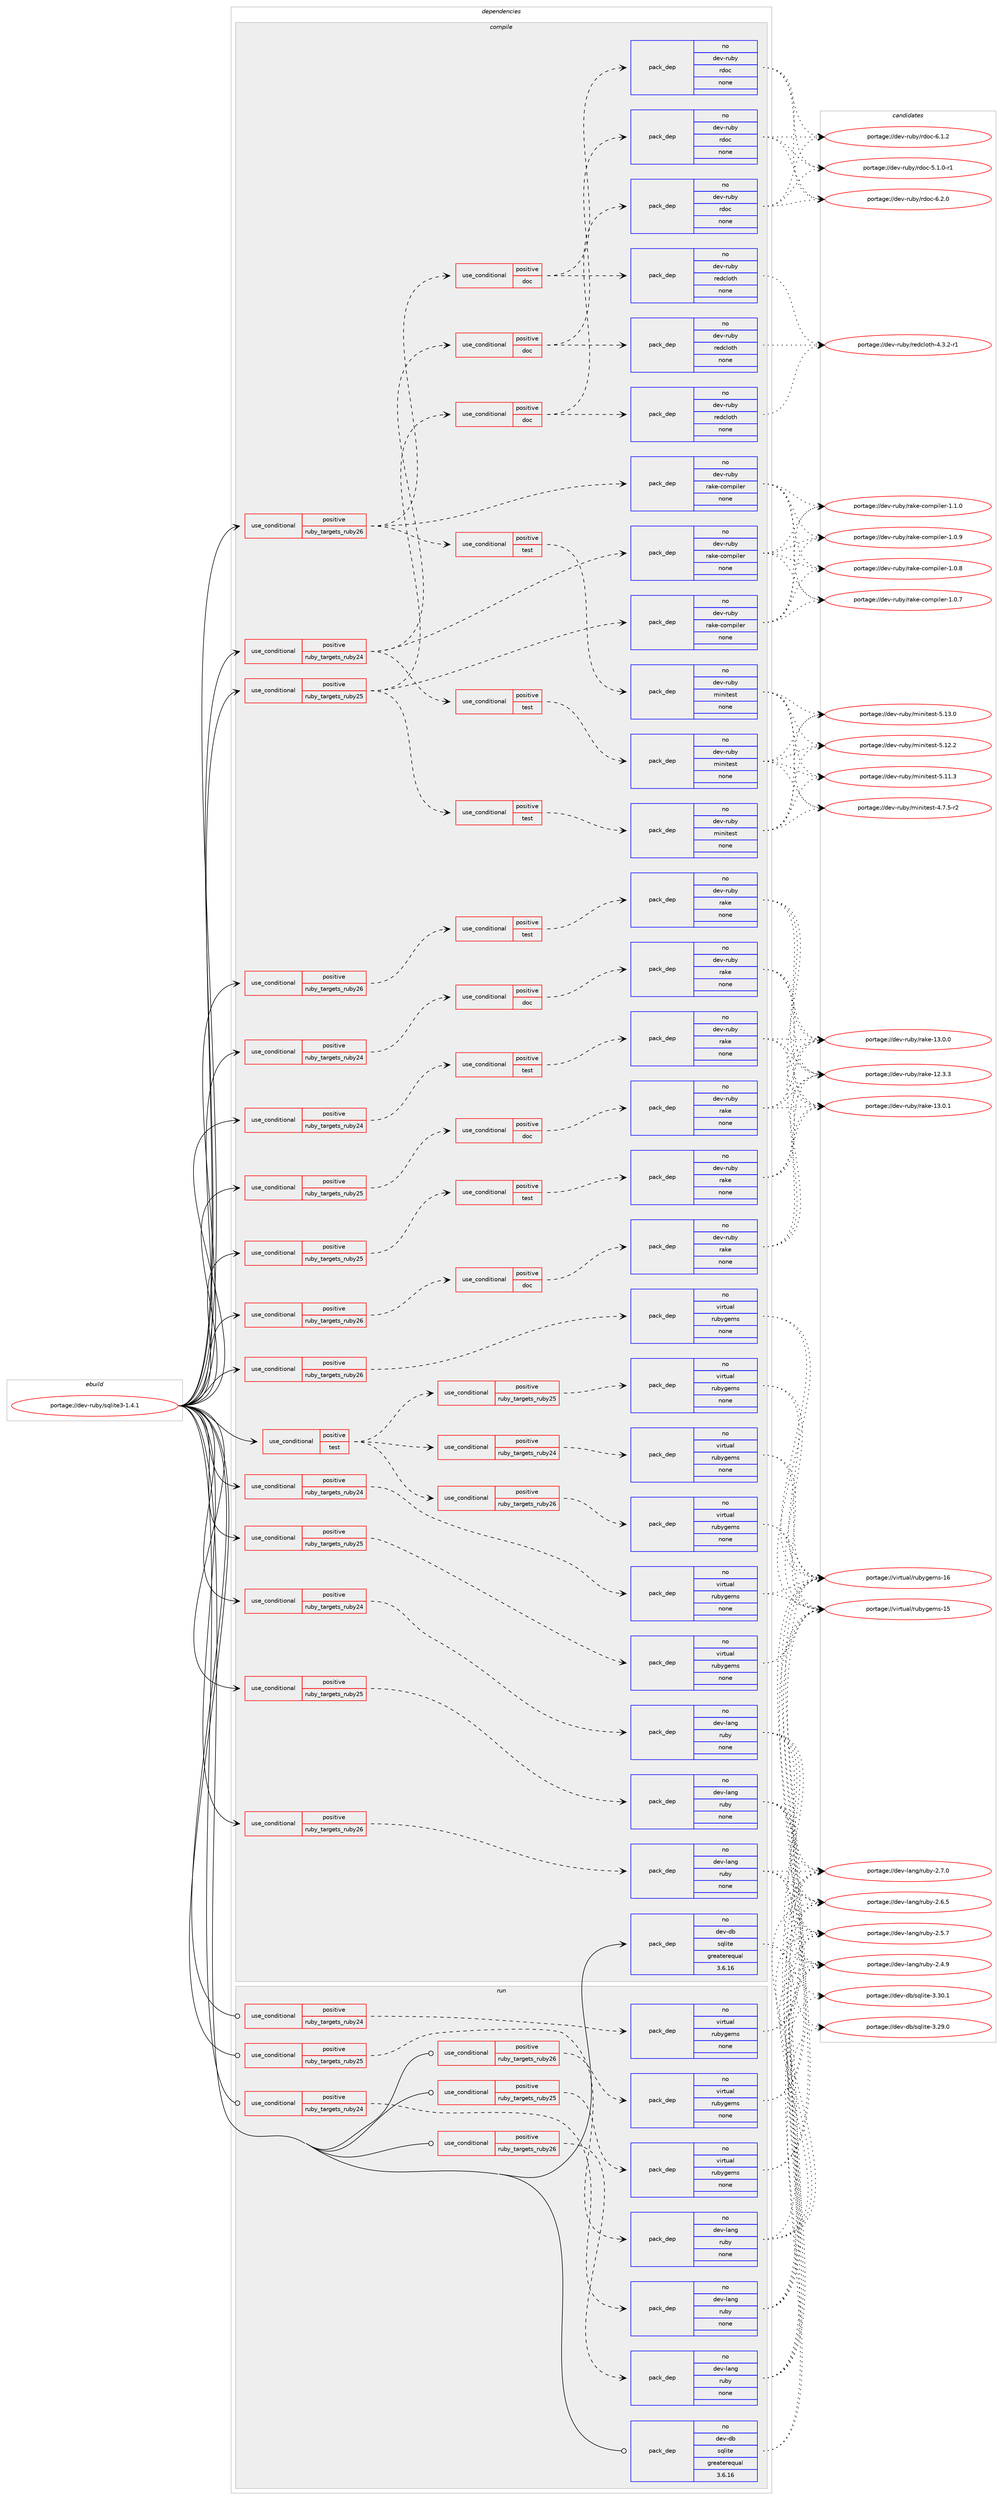 digraph prolog {

# *************
# Graph options
# *************

newrank=true;
concentrate=true;
compound=true;
graph [rankdir=LR,fontname=Helvetica,fontsize=10,ranksep=1.5];#, ranksep=2.5, nodesep=0.2];
edge  [arrowhead=vee];
node  [fontname=Helvetica,fontsize=10];

# **********
# The ebuild
# **********

subgraph cluster_leftcol {
color=gray;
label=<<i>ebuild</i>>;
id [label="portage://dev-ruby/sqlite3-1.4.1", color=red, width=4, href="../dev-ruby/sqlite3-1.4.1.svg"];
}

# ****************
# The dependencies
# ****************

subgraph cluster_midcol {
color=gray;
label=<<i>dependencies</i>>;
subgraph cluster_compile {
fillcolor="#eeeeee";
style=filled;
label=<<i>compile</i>>;
subgraph cond67754 {
dependency316539 [label=<<TABLE BORDER="0" CELLBORDER="1" CELLSPACING="0" CELLPADDING="4"><TR><TD ROWSPAN="3" CELLPADDING="10">use_conditional</TD></TR><TR><TD>positive</TD></TR><TR><TD>ruby_targets_ruby24</TD></TR></TABLE>>, shape=none, color=red];
subgraph cond67755 {
dependency316540 [label=<<TABLE BORDER="0" CELLBORDER="1" CELLSPACING="0" CELLPADDING="4"><TR><TD ROWSPAN="3" CELLPADDING="10">use_conditional</TD></TR><TR><TD>positive</TD></TR><TR><TD>doc</TD></TR></TABLE>>, shape=none, color=red];
subgraph pack244054 {
dependency316541 [label=<<TABLE BORDER="0" CELLBORDER="1" CELLSPACING="0" CELLPADDING="4" WIDTH="220"><TR><TD ROWSPAN="6" CELLPADDING="30">pack_dep</TD></TR><TR><TD WIDTH="110">no</TD></TR><TR><TD>dev-ruby</TD></TR><TR><TD>rake</TD></TR><TR><TD>none</TD></TR><TR><TD></TD></TR></TABLE>>, shape=none, color=blue];
}
dependency316540:e -> dependency316541:w [weight=20,style="dashed",arrowhead="vee"];
}
dependency316539:e -> dependency316540:w [weight=20,style="dashed",arrowhead="vee"];
}
id:e -> dependency316539:w [weight=20,style="solid",arrowhead="vee"];
subgraph cond67756 {
dependency316542 [label=<<TABLE BORDER="0" CELLBORDER="1" CELLSPACING="0" CELLPADDING="4"><TR><TD ROWSPAN="3" CELLPADDING="10">use_conditional</TD></TR><TR><TD>positive</TD></TR><TR><TD>ruby_targets_ruby24</TD></TR></TABLE>>, shape=none, color=red];
subgraph cond67757 {
dependency316543 [label=<<TABLE BORDER="0" CELLBORDER="1" CELLSPACING="0" CELLPADDING="4"><TR><TD ROWSPAN="3" CELLPADDING="10">use_conditional</TD></TR><TR><TD>positive</TD></TR><TR><TD>test</TD></TR></TABLE>>, shape=none, color=red];
subgraph pack244055 {
dependency316544 [label=<<TABLE BORDER="0" CELLBORDER="1" CELLSPACING="0" CELLPADDING="4" WIDTH="220"><TR><TD ROWSPAN="6" CELLPADDING="30">pack_dep</TD></TR><TR><TD WIDTH="110">no</TD></TR><TR><TD>dev-ruby</TD></TR><TR><TD>rake</TD></TR><TR><TD>none</TD></TR><TR><TD></TD></TR></TABLE>>, shape=none, color=blue];
}
dependency316543:e -> dependency316544:w [weight=20,style="dashed",arrowhead="vee"];
}
dependency316542:e -> dependency316543:w [weight=20,style="dashed",arrowhead="vee"];
}
id:e -> dependency316542:w [weight=20,style="solid",arrowhead="vee"];
subgraph cond67758 {
dependency316545 [label=<<TABLE BORDER="0" CELLBORDER="1" CELLSPACING="0" CELLPADDING="4"><TR><TD ROWSPAN="3" CELLPADDING="10">use_conditional</TD></TR><TR><TD>positive</TD></TR><TR><TD>ruby_targets_ruby24</TD></TR></TABLE>>, shape=none, color=red];
subgraph pack244056 {
dependency316546 [label=<<TABLE BORDER="0" CELLBORDER="1" CELLSPACING="0" CELLPADDING="4" WIDTH="220"><TR><TD ROWSPAN="6" CELLPADDING="30">pack_dep</TD></TR><TR><TD WIDTH="110">no</TD></TR><TR><TD>dev-lang</TD></TR><TR><TD>ruby</TD></TR><TR><TD>none</TD></TR><TR><TD></TD></TR></TABLE>>, shape=none, color=blue];
}
dependency316545:e -> dependency316546:w [weight=20,style="dashed",arrowhead="vee"];
}
id:e -> dependency316545:w [weight=20,style="solid",arrowhead="vee"];
subgraph cond67759 {
dependency316547 [label=<<TABLE BORDER="0" CELLBORDER="1" CELLSPACING="0" CELLPADDING="4"><TR><TD ROWSPAN="3" CELLPADDING="10">use_conditional</TD></TR><TR><TD>positive</TD></TR><TR><TD>ruby_targets_ruby24</TD></TR></TABLE>>, shape=none, color=red];
subgraph pack244057 {
dependency316548 [label=<<TABLE BORDER="0" CELLBORDER="1" CELLSPACING="0" CELLPADDING="4" WIDTH="220"><TR><TD ROWSPAN="6" CELLPADDING="30">pack_dep</TD></TR><TR><TD WIDTH="110">no</TD></TR><TR><TD>dev-ruby</TD></TR><TR><TD>rake-compiler</TD></TR><TR><TD>none</TD></TR><TR><TD></TD></TR></TABLE>>, shape=none, color=blue];
}
dependency316547:e -> dependency316548:w [weight=20,style="dashed",arrowhead="vee"];
subgraph cond67760 {
dependency316549 [label=<<TABLE BORDER="0" CELLBORDER="1" CELLSPACING="0" CELLPADDING="4"><TR><TD ROWSPAN="3" CELLPADDING="10">use_conditional</TD></TR><TR><TD>positive</TD></TR><TR><TD>doc</TD></TR></TABLE>>, shape=none, color=red];
subgraph pack244058 {
dependency316550 [label=<<TABLE BORDER="0" CELLBORDER="1" CELLSPACING="0" CELLPADDING="4" WIDTH="220"><TR><TD ROWSPAN="6" CELLPADDING="30">pack_dep</TD></TR><TR><TD WIDTH="110">no</TD></TR><TR><TD>dev-ruby</TD></TR><TR><TD>rdoc</TD></TR><TR><TD>none</TD></TR><TR><TD></TD></TR></TABLE>>, shape=none, color=blue];
}
dependency316549:e -> dependency316550:w [weight=20,style="dashed",arrowhead="vee"];
subgraph pack244059 {
dependency316551 [label=<<TABLE BORDER="0" CELLBORDER="1" CELLSPACING="0" CELLPADDING="4" WIDTH="220"><TR><TD ROWSPAN="6" CELLPADDING="30">pack_dep</TD></TR><TR><TD WIDTH="110">no</TD></TR><TR><TD>dev-ruby</TD></TR><TR><TD>redcloth</TD></TR><TR><TD>none</TD></TR><TR><TD></TD></TR></TABLE>>, shape=none, color=blue];
}
dependency316549:e -> dependency316551:w [weight=20,style="dashed",arrowhead="vee"];
}
dependency316547:e -> dependency316549:w [weight=20,style="dashed",arrowhead="vee"];
subgraph cond67761 {
dependency316552 [label=<<TABLE BORDER="0" CELLBORDER="1" CELLSPACING="0" CELLPADDING="4"><TR><TD ROWSPAN="3" CELLPADDING="10">use_conditional</TD></TR><TR><TD>positive</TD></TR><TR><TD>test</TD></TR></TABLE>>, shape=none, color=red];
subgraph pack244060 {
dependency316553 [label=<<TABLE BORDER="0" CELLBORDER="1" CELLSPACING="0" CELLPADDING="4" WIDTH="220"><TR><TD ROWSPAN="6" CELLPADDING="30">pack_dep</TD></TR><TR><TD WIDTH="110">no</TD></TR><TR><TD>dev-ruby</TD></TR><TR><TD>minitest</TD></TR><TR><TD>none</TD></TR><TR><TD></TD></TR></TABLE>>, shape=none, color=blue];
}
dependency316552:e -> dependency316553:w [weight=20,style="dashed",arrowhead="vee"];
}
dependency316547:e -> dependency316552:w [weight=20,style="dashed",arrowhead="vee"];
}
id:e -> dependency316547:w [weight=20,style="solid",arrowhead="vee"];
subgraph cond67762 {
dependency316554 [label=<<TABLE BORDER="0" CELLBORDER="1" CELLSPACING="0" CELLPADDING="4"><TR><TD ROWSPAN="3" CELLPADDING="10">use_conditional</TD></TR><TR><TD>positive</TD></TR><TR><TD>ruby_targets_ruby24</TD></TR></TABLE>>, shape=none, color=red];
subgraph pack244061 {
dependency316555 [label=<<TABLE BORDER="0" CELLBORDER="1" CELLSPACING="0" CELLPADDING="4" WIDTH="220"><TR><TD ROWSPAN="6" CELLPADDING="30">pack_dep</TD></TR><TR><TD WIDTH="110">no</TD></TR><TR><TD>virtual</TD></TR><TR><TD>rubygems</TD></TR><TR><TD>none</TD></TR><TR><TD></TD></TR></TABLE>>, shape=none, color=blue];
}
dependency316554:e -> dependency316555:w [weight=20,style="dashed",arrowhead="vee"];
}
id:e -> dependency316554:w [weight=20,style="solid",arrowhead="vee"];
subgraph cond67763 {
dependency316556 [label=<<TABLE BORDER="0" CELLBORDER="1" CELLSPACING="0" CELLPADDING="4"><TR><TD ROWSPAN="3" CELLPADDING="10">use_conditional</TD></TR><TR><TD>positive</TD></TR><TR><TD>ruby_targets_ruby25</TD></TR></TABLE>>, shape=none, color=red];
subgraph cond67764 {
dependency316557 [label=<<TABLE BORDER="0" CELLBORDER="1" CELLSPACING="0" CELLPADDING="4"><TR><TD ROWSPAN="3" CELLPADDING="10">use_conditional</TD></TR><TR><TD>positive</TD></TR><TR><TD>doc</TD></TR></TABLE>>, shape=none, color=red];
subgraph pack244062 {
dependency316558 [label=<<TABLE BORDER="0" CELLBORDER="1" CELLSPACING="0" CELLPADDING="4" WIDTH="220"><TR><TD ROWSPAN="6" CELLPADDING="30">pack_dep</TD></TR><TR><TD WIDTH="110">no</TD></TR><TR><TD>dev-ruby</TD></TR><TR><TD>rake</TD></TR><TR><TD>none</TD></TR><TR><TD></TD></TR></TABLE>>, shape=none, color=blue];
}
dependency316557:e -> dependency316558:w [weight=20,style="dashed",arrowhead="vee"];
}
dependency316556:e -> dependency316557:w [weight=20,style="dashed",arrowhead="vee"];
}
id:e -> dependency316556:w [weight=20,style="solid",arrowhead="vee"];
subgraph cond67765 {
dependency316559 [label=<<TABLE BORDER="0" CELLBORDER="1" CELLSPACING="0" CELLPADDING="4"><TR><TD ROWSPAN="3" CELLPADDING="10">use_conditional</TD></TR><TR><TD>positive</TD></TR><TR><TD>ruby_targets_ruby25</TD></TR></TABLE>>, shape=none, color=red];
subgraph cond67766 {
dependency316560 [label=<<TABLE BORDER="0" CELLBORDER="1" CELLSPACING="0" CELLPADDING="4"><TR><TD ROWSPAN="3" CELLPADDING="10">use_conditional</TD></TR><TR><TD>positive</TD></TR><TR><TD>test</TD></TR></TABLE>>, shape=none, color=red];
subgraph pack244063 {
dependency316561 [label=<<TABLE BORDER="0" CELLBORDER="1" CELLSPACING="0" CELLPADDING="4" WIDTH="220"><TR><TD ROWSPAN="6" CELLPADDING="30">pack_dep</TD></TR><TR><TD WIDTH="110">no</TD></TR><TR><TD>dev-ruby</TD></TR><TR><TD>rake</TD></TR><TR><TD>none</TD></TR><TR><TD></TD></TR></TABLE>>, shape=none, color=blue];
}
dependency316560:e -> dependency316561:w [weight=20,style="dashed",arrowhead="vee"];
}
dependency316559:e -> dependency316560:w [weight=20,style="dashed",arrowhead="vee"];
}
id:e -> dependency316559:w [weight=20,style="solid",arrowhead="vee"];
subgraph cond67767 {
dependency316562 [label=<<TABLE BORDER="0" CELLBORDER="1" CELLSPACING="0" CELLPADDING="4"><TR><TD ROWSPAN="3" CELLPADDING="10">use_conditional</TD></TR><TR><TD>positive</TD></TR><TR><TD>ruby_targets_ruby25</TD></TR></TABLE>>, shape=none, color=red];
subgraph pack244064 {
dependency316563 [label=<<TABLE BORDER="0" CELLBORDER="1" CELLSPACING="0" CELLPADDING="4" WIDTH="220"><TR><TD ROWSPAN="6" CELLPADDING="30">pack_dep</TD></TR><TR><TD WIDTH="110">no</TD></TR><TR><TD>dev-lang</TD></TR><TR><TD>ruby</TD></TR><TR><TD>none</TD></TR><TR><TD></TD></TR></TABLE>>, shape=none, color=blue];
}
dependency316562:e -> dependency316563:w [weight=20,style="dashed",arrowhead="vee"];
}
id:e -> dependency316562:w [weight=20,style="solid",arrowhead="vee"];
subgraph cond67768 {
dependency316564 [label=<<TABLE BORDER="0" CELLBORDER="1" CELLSPACING="0" CELLPADDING="4"><TR><TD ROWSPAN="3" CELLPADDING="10">use_conditional</TD></TR><TR><TD>positive</TD></TR><TR><TD>ruby_targets_ruby25</TD></TR></TABLE>>, shape=none, color=red];
subgraph pack244065 {
dependency316565 [label=<<TABLE BORDER="0" CELLBORDER="1" CELLSPACING="0" CELLPADDING="4" WIDTH="220"><TR><TD ROWSPAN="6" CELLPADDING="30">pack_dep</TD></TR><TR><TD WIDTH="110">no</TD></TR><TR><TD>dev-ruby</TD></TR><TR><TD>rake-compiler</TD></TR><TR><TD>none</TD></TR><TR><TD></TD></TR></TABLE>>, shape=none, color=blue];
}
dependency316564:e -> dependency316565:w [weight=20,style="dashed",arrowhead="vee"];
subgraph cond67769 {
dependency316566 [label=<<TABLE BORDER="0" CELLBORDER="1" CELLSPACING="0" CELLPADDING="4"><TR><TD ROWSPAN="3" CELLPADDING="10">use_conditional</TD></TR><TR><TD>positive</TD></TR><TR><TD>doc</TD></TR></TABLE>>, shape=none, color=red];
subgraph pack244066 {
dependency316567 [label=<<TABLE BORDER="0" CELLBORDER="1" CELLSPACING="0" CELLPADDING="4" WIDTH="220"><TR><TD ROWSPAN="6" CELLPADDING="30">pack_dep</TD></TR><TR><TD WIDTH="110">no</TD></TR><TR><TD>dev-ruby</TD></TR><TR><TD>rdoc</TD></TR><TR><TD>none</TD></TR><TR><TD></TD></TR></TABLE>>, shape=none, color=blue];
}
dependency316566:e -> dependency316567:w [weight=20,style="dashed",arrowhead="vee"];
subgraph pack244067 {
dependency316568 [label=<<TABLE BORDER="0" CELLBORDER="1" CELLSPACING="0" CELLPADDING="4" WIDTH="220"><TR><TD ROWSPAN="6" CELLPADDING="30">pack_dep</TD></TR><TR><TD WIDTH="110">no</TD></TR><TR><TD>dev-ruby</TD></TR><TR><TD>redcloth</TD></TR><TR><TD>none</TD></TR><TR><TD></TD></TR></TABLE>>, shape=none, color=blue];
}
dependency316566:e -> dependency316568:w [weight=20,style="dashed",arrowhead="vee"];
}
dependency316564:e -> dependency316566:w [weight=20,style="dashed",arrowhead="vee"];
subgraph cond67770 {
dependency316569 [label=<<TABLE BORDER="0" CELLBORDER="1" CELLSPACING="0" CELLPADDING="4"><TR><TD ROWSPAN="3" CELLPADDING="10">use_conditional</TD></TR><TR><TD>positive</TD></TR><TR><TD>test</TD></TR></TABLE>>, shape=none, color=red];
subgraph pack244068 {
dependency316570 [label=<<TABLE BORDER="0" CELLBORDER="1" CELLSPACING="0" CELLPADDING="4" WIDTH="220"><TR><TD ROWSPAN="6" CELLPADDING="30">pack_dep</TD></TR><TR><TD WIDTH="110">no</TD></TR><TR><TD>dev-ruby</TD></TR><TR><TD>minitest</TD></TR><TR><TD>none</TD></TR><TR><TD></TD></TR></TABLE>>, shape=none, color=blue];
}
dependency316569:e -> dependency316570:w [weight=20,style="dashed",arrowhead="vee"];
}
dependency316564:e -> dependency316569:w [weight=20,style="dashed",arrowhead="vee"];
}
id:e -> dependency316564:w [weight=20,style="solid",arrowhead="vee"];
subgraph cond67771 {
dependency316571 [label=<<TABLE BORDER="0" CELLBORDER="1" CELLSPACING="0" CELLPADDING="4"><TR><TD ROWSPAN="3" CELLPADDING="10">use_conditional</TD></TR><TR><TD>positive</TD></TR><TR><TD>ruby_targets_ruby25</TD></TR></TABLE>>, shape=none, color=red];
subgraph pack244069 {
dependency316572 [label=<<TABLE BORDER="0" CELLBORDER="1" CELLSPACING="0" CELLPADDING="4" WIDTH="220"><TR><TD ROWSPAN="6" CELLPADDING="30">pack_dep</TD></TR><TR><TD WIDTH="110">no</TD></TR><TR><TD>virtual</TD></TR><TR><TD>rubygems</TD></TR><TR><TD>none</TD></TR><TR><TD></TD></TR></TABLE>>, shape=none, color=blue];
}
dependency316571:e -> dependency316572:w [weight=20,style="dashed",arrowhead="vee"];
}
id:e -> dependency316571:w [weight=20,style="solid",arrowhead="vee"];
subgraph cond67772 {
dependency316573 [label=<<TABLE BORDER="0" CELLBORDER="1" CELLSPACING="0" CELLPADDING="4"><TR><TD ROWSPAN="3" CELLPADDING="10">use_conditional</TD></TR><TR><TD>positive</TD></TR><TR><TD>ruby_targets_ruby26</TD></TR></TABLE>>, shape=none, color=red];
subgraph cond67773 {
dependency316574 [label=<<TABLE BORDER="0" CELLBORDER="1" CELLSPACING="0" CELLPADDING="4"><TR><TD ROWSPAN="3" CELLPADDING="10">use_conditional</TD></TR><TR><TD>positive</TD></TR><TR><TD>doc</TD></TR></TABLE>>, shape=none, color=red];
subgraph pack244070 {
dependency316575 [label=<<TABLE BORDER="0" CELLBORDER="1" CELLSPACING="0" CELLPADDING="4" WIDTH="220"><TR><TD ROWSPAN="6" CELLPADDING="30">pack_dep</TD></TR><TR><TD WIDTH="110">no</TD></TR><TR><TD>dev-ruby</TD></TR><TR><TD>rake</TD></TR><TR><TD>none</TD></TR><TR><TD></TD></TR></TABLE>>, shape=none, color=blue];
}
dependency316574:e -> dependency316575:w [weight=20,style="dashed",arrowhead="vee"];
}
dependency316573:e -> dependency316574:w [weight=20,style="dashed",arrowhead="vee"];
}
id:e -> dependency316573:w [weight=20,style="solid",arrowhead="vee"];
subgraph cond67774 {
dependency316576 [label=<<TABLE BORDER="0" CELLBORDER="1" CELLSPACING="0" CELLPADDING="4"><TR><TD ROWSPAN="3" CELLPADDING="10">use_conditional</TD></TR><TR><TD>positive</TD></TR><TR><TD>ruby_targets_ruby26</TD></TR></TABLE>>, shape=none, color=red];
subgraph cond67775 {
dependency316577 [label=<<TABLE BORDER="0" CELLBORDER="1" CELLSPACING="0" CELLPADDING="4"><TR><TD ROWSPAN="3" CELLPADDING="10">use_conditional</TD></TR><TR><TD>positive</TD></TR><TR><TD>test</TD></TR></TABLE>>, shape=none, color=red];
subgraph pack244071 {
dependency316578 [label=<<TABLE BORDER="0" CELLBORDER="1" CELLSPACING="0" CELLPADDING="4" WIDTH="220"><TR><TD ROWSPAN="6" CELLPADDING="30">pack_dep</TD></TR><TR><TD WIDTH="110">no</TD></TR><TR><TD>dev-ruby</TD></TR><TR><TD>rake</TD></TR><TR><TD>none</TD></TR><TR><TD></TD></TR></TABLE>>, shape=none, color=blue];
}
dependency316577:e -> dependency316578:w [weight=20,style="dashed",arrowhead="vee"];
}
dependency316576:e -> dependency316577:w [weight=20,style="dashed",arrowhead="vee"];
}
id:e -> dependency316576:w [weight=20,style="solid",arrowhead="vee"];
subgraph cond67776 {
dependency316579 [label=<<TABLE BORDER="0" CELLBORDER="1" CELLSPACING="0" CELLPADDING="4"><TR><TD ROWSPAN="3" CELLPADDING="10">use_conditional</TD></TR><TR><TD>positive</TD></TR><TR><TD>ruby_targets_ruby26</TD></TR></TABLE>>, shape=none, color=red];
subgraph pack244072 {
dependency316580 [label=<<TABLE BORDER="0" CELLBORDER="1" CELLSPACING="0" CELLPADDING="4" WIDTH="220"><TR><TD ROWSPAN="6" CELLPADDING="30">pack_dep</TD></TR><TR><TD WIDTH="110">no</TD></TR><TR><TD>dev-lang</TD></TR><TR><TD>ruby</TD></TR><TR><TD>none</TD></TR><TR><TD></TD></TR></TABLE>>, shape=none, color=blue];
}
dependency316579:e -> dependency316580:w [weight=20,style="dashed",arrowhead="vee"];
}
id:e -> dependency316579:w [weight=20,style="solid",arrowhead="vee"];
subgraph cond67777 {
dependency316581 [label=<<TABLE BORDER="0" CELLBORDER="1" CELLSPACING="0" CELLPADDING="4"><TR><TD ROWSPAN="3" CELLPADDING="10">use_conditional</TD></TR><TR><TD>positive</TD></TR><TR><TD>ruby_targets_ruby26</TD></TR></TABLE>>, shape=none, color=red];
subgraph pack244073 {
dependency316582 [label=<<TABLE BORDER="0" CELLBORDER="1" CELLSPACING="0" CELLPADDING="4" WIDTH="220"><TR><TD ROWSPAN="6" CELLPADDING="30">pack_dep</TD></TR><TR><TD WIDTH="110">no</TD></TR><TR><TD>dev-ruby</TD></TR><TR><TD>rake-compiler</TD></TR><TR><TD>none</TD></TR><TR><TD></TD></TR></TABLE>>, shape=none, color=blue];
}
dependency316581:e -> dependency316582:w [weight=20,style="dashed",arrowhead="vee"];
subgraph cond67778 {
dependency316583 [label=<<TABLE BORDER="0" CELLBORDER="1" CELLSPACING="0" CELLPADDING="4"><TR><TD ROWSPAN="3" CELLPADDING="10">use_conditional</TD></TR><TR><TD>positive</TD></TR><TR><TD>doc</TD></TR></TABLE>>, shape=none, color=red];
subgraph pack244074 {
dependency316584 [label=<<TABLE BORDER="0" CELLBORDER="1" CELLSPACING="0" CELLPADDING="4" WIDTH="220"><TR><TD ROWSPAN="6" CELLPADDING="30">pack_dep</TD></TR><TR><TD WIDTH="110">no</TD></TR><TR><TD>dev-ruby</TD></TR><TR><TD>rdoc</TD></TR><TR><TD>none</TD></TR><TR><TD></TD></TR></TABLE>>, shape=none, color=blue];
}
dependency316583:e -> dependency316584:w [weight=20,style="dashed",arrowhead="vee"];
subgraph pack244075 {
dependency316585 [label=<<TABLE BORDER="0" CELLBORDER="1" CELLSPACING="0" CELLPADDING="4" WIDTH="220"><TR><TD ROWSPAN="6" CELLPADDING="30">pack_dep</TD></TR><TR><TD WIDTH="110">no</TD></TR><TR><TD>dev-ruby</TD></TR><TR><TD>redcloth</TD></TR><TR><TD>none</TD></TR><TR><TD></TD></TR></TABLE>>, shape=none, color=blue];
}
dependency316583:e -> dependency316585:w [weight=20,style="dashed",arrowhead="vee"];
}
dependency316581:e -> dependency316583:w [weight=20,style="dashed",arrowhead="vee"];
subgraph cond67779 {
dependency316586 [label=<<TABLE BORDER="0" CELLBORDER="1" CELLSPACING="0" CELLPADDING="4"><TR><TD ROWSPAN="3" CELLPADDING="10">use_conditional</TD></TR><TR><TD>positive</TD></TR><TR><TD>test</TD></TR></TABLE>>, shape=none, color=red];
subgraph pack244076 {
dependency316587 [label=<<TABLE BORDER="0" CELLBORDER="1" CELLSPACING="0" CELLPADDING="4" WIDTH="220"><TR><TD ROWSPAN="6" CELLPADDING="30">pack_dep</TD></TR><TR><TD WIDTH="110">no</TD></TR><TR><TD>dev-ruby</TD></TR><TR><TD>minitest</TD></TR><TR><TD>none</TD></TR><TR><TD></TD></TR></TABLE>>, shape=none, color=blue];
}
dependency316586:e -> dependency316587:w [weight=20,style="dashed",arrowhead="vee"];
}
dependency316581:e -> dependency316586:w [weight=20,style="dashed",arrowhead="vee"];
}
id:e -> dependency316581:w [weight=20,style="solid",arrowhead="vee"];
subgraph cond67780 {
dependency316588 [label=<<TABLE BORDER="0" CELLBORDER="1" CELLSPACING="0" CELLPADDING="4"><TR><TD ROWSPAN="3" CELLPADDING="10">use_conditional</TD></TR><TR><TD>positive</TD></TR><TR><TD>ruby_targets_ruby26</TD></TR></TABLE>>, shape=none, color=red];
subgraph pack244077 {
dependency316589 [label=<<TABLE BORDER="0" CELLBORDER="1" CELLSPACING="0" CELLPADDING="4" WIDTH="220"><TR><TD ROWSPAN="6" CELLPADDING="30">pack_dep</TD></TR><TR><TD WIDTH="110">no</TD></TR><TR><TD>virtual</TD></TR><TR><TD>rubygems</TD></TR><TR><TD>none</TD></TR><TR><TD></TD></TR></TABLE>>, shape=none, color=blue];
}
dependency316588:e -> dependency316589:w [weight=20,style="dashed",arrowhead="vee"];
}
id:e -> dependency316588:w [weight=20,style="solid",arrowhead="vee"];
subgraph cond67781 {
dependency316590 [label=<<TABLE BORDER="0" CELLBORDER="1" CELLSPACING="0" CELLPADDING="4"><TR><TD ROWSPAN="3" CELLPADDING="10">use_conditional</TD></TR><TR><TD>positive</TD></TR><TR><TD>test</TD></TR></TABLE>>, shape=none, color=red];
subgraph cond67782 {
dependency316591 [label=<<TABLE BORDER="0" CELLBORDER="1" CELLSPACING="0" CELLPADDING="4"><TR><TD ROWSPAN="3" CELLPADDING="10">use_conditional</TD></TR><TR><TD>positive</TD></TR><TR><TD>ruby_targets_ruby24</TD></TR></TABLE>>, shape=none, color=red];
subgraph pack244078 {
dependency316592 [label=<<TABLE BORDER="0" CELLBORDER="1" CELLSPACING="0" CELLPADDING="4" WIDTH="220"><TR><TD ROWSPAN="6" CELLPADDING="30">pack_dep</TD></TR><TR><TD WIDTH="110">no</TD></TR><TR><TD>virtual</TD></TR><TR><TD>rubygems</TD></TR><TR><TD>none</TD></TR><TR><TD></TD></TR></TABLE>>, shape=none, color=blue];
}
dependency316591:e -> dependency316592:w [weight=20,style="dashed",arrowhead="vee"];
}
dependency316590:e -> dependency316591:w [weight=20,style="dashed",arrowhead="vee"];
subgraph cond67783 {
dependency316593 [label=<<TABLE BORDER="0" CELLBORDER="1" CELLSPACING="0" CELLPADDING="4"><TR><TD ROWSPAN="3" CELLPADDING="10">use_conditional</TD></TR><TR><TD>positive</TD></TR><TR><TD>ruby_targets_ruby25</TD></TR></TABLE>>, shape=none, color=red];
subgraph pack244079 {
dependency316594 [label=<<TABLE BORDER="0" CELLBORDER="1" CELLSPACING="0" CELLPADDING="4" WIDTH="220"><TR><TD ROWSPAN="6" CELLPADDING="30">pack_dep</TD></TR><TR><TD WIDTH="110">no</TD></TR><TR><TD>virtual</TD></TR><TR><TD>rubygems</TD></TR><TR><TD>none</TD></TR><TR><TD></TD></TR></TABLE>>, shape=none, color=blue];
}
dependency316593:e -> dependency316594:w [weight=20,style="dashed",arrowhead="vee"];
}
dependency316590:e -> dependency316593:w [weight=20,style="dashed",arrowhead="vee"];
subgraph cond67784 {
dependency316595 [label=<<TABLE BORDER="0" CELLBORDER="1" CELLSPACING="0" CELLPADDING="4"><TR><TD ROWSPAN="3" CELLPADDING="10">use_conditional</TD></TR><TR><TD>positive</TD></TR><TR><TD>ruby_targets_ruby26</TD></TR></TABLE>>, shape=none, color=red];
subgraph pack244080 {
dependency316596 [label=<<TABLE BORDER="0" CELLBORDER="1" CELLSPACING="0" CELLPADDING="4" WIDTH="220"><TR><TD ROWSPAN="6" CELLPADDING="30">pack_dep</TD></TR><TR><TD WIDTH="110">no</TD></TR><TR><TD>virtual</TD></TR><TR><TD>rubygems</TD></TR><TR><TD>none</TD></TR><TR><TD></TD></TR></TABLE>>, shape=none, color=blue];
}
dependency316595:e -> dependency316596:w [weight=20,style="dashed",arrowhead="vee"];
}
dependency316590:e -> dependency316595:w [weight=20,style="dashed",arrowhead="vee"];
}
id:e -> dependency316590:w [weight=20,style="solid",arrowhead="vee"];
subgraph pack244081 {
dependency316597 [label=<<TABLE BORDER="0" CELLBORDER="1" CELLSPACING="0" CELLPADDING="4" WIDTH="220"><TR><TD ROWSPAN="6" CELLPADDING="30">pack_dep</TD></TR><TR><TD WIDTH="110">no</TD></TR><TR><TD>dev-db</TD></TR><TR><TD>sqlite</TD></TR><TR><TD>greaterequal</TD></TR><TR><TD>3.6.16</TD></TR></TABLE>>, shape=none, color=blue];
}
id:e -> dependency316597:w [weight=20,style="solid",arrowhead="vee"];
}
subgraph cluster_compileandrun {
fillcolor="#eeeeee";
style=filled;
label=<<i>compile and run</i>>;
}
subgraph cluster_run {
fillcolor="#eeeeee";
style=filled;
label=<<i>run</i>>;
subgraph cond67785 {
dependency316598 [label=<<TABLE BORDER="0" CELLBORDER="1" CELLSPACING="0" CELLPADDING="4"><TR><TD ROWSPAN="3" CELLPADDING="10">use_conditional</TD></TR><TR><TD>positive</TD></TR><TR><TD>ruby_targets_ruby24</TD></TR></TABLE>>, shape=none, color=red];
subgraph pack244082 {
dependency316599 [label=<<TABLE BORDER="0" CELLBORDER="1" CELLSPACING="0" CELLPADDING="4" WIDTH="220"><TR><TD ROWSPAN="6" CELLPADDING="30">pack_dep</TD></TR><TR><TD WIDTH="110">no</TD></TR><TR><TD>dev-lang</TD></TR><TR><TD>ruby</TD></TR><TR><TD>none</TD></TR><TR><TD></TD></TR></TABLE>>, shape=none, color=blue];
}
dependency316598:e -> dependency316599:w [weight=20,style="dashed",arrowhead="vee"];
}
id:e -> dependency316598:w [weight=20,style="solid",arrowhead="odot"];
subgraph cond67786 {
dependency316600 [label=<<TABLE BORDER="0" CELLBORDER="1" CELLSPACING="0" CELLPADDING="4"><TR><TD ROWSPAN="3" CELLPADDING="10">use_conditional</TD></TR><TR><TD>positive</TD></TR><TR><TD>ruby_targets_ruby24</TD></TR></TABLE>>, shape=none, color=red];
subgraph pack244083 {
dependency316601 [label=<<TABLE BORDER="0" CELLBORDER="1" CELLSPACING="0" CELLPADDING="4" WIDTH="220"><TR><TD ROWSPAN="6" CELLPADDING="30">pack_dep</TD></TR><TR><TD WIDTH="110">no</TD></TR><TR><TD>virtual</TD></TR><TR><TD>rubygems</TD></TR><TR><TD>none</TD></TR><TR><TD></TD></TR></TABLE>>, shape=none, color=blue];
}
dependency316600:e -> dependency316601:w [weight=20,style="dashed",arrowhead="vee"];
}
id:e -> dependency316600:w [weight=20,style="solid",arrowhead="odot"];
subgraph cond67787 {
dependency316602 [label=<<TABLE BORDER="0" CELLBORDER="1" CELLSPACING="0" CELLPADDING="4"><TR><TD ROWSPAN="3" CELLPADDING="10">use_conditional</TD></TR><TR><TD>positive</TD></TR><TR><TD>ruby_targets_ruby25</TD></TR></TABLE>>, shape=none, color=red];
subgraph pack244084 {
dependency316603 [label=<<TABLE BORDER="0" CELLBORDER="1" CELLSPACING="0" CELLPADDING="4" WIDTH="220"><TR><TD ROWSPAN="6" CELLPADDING="30">pack_dep</TD></TR><TR><TD WIDTH="110">no</TD></TR><TR><TD>dev-lang</TD></TR><TR><TD>ruby</TD></TR><TR><TD>none</TD></TR><TR><TD></TD></TR></TABLE>>, shape=none, color=blue];
}
dependency316602:e -> dependency316603:w [weight=20,style="dashed",arrowhead="vee"];
}
id:e -> dependency316602:w [weight=20,style="solid",arrowhead="odot"];
subgraph cond67788 {
dependency316604 [label=<<TABLE BORDER="0" CELLBORDER="1" CELLSPACING="0" CELLPADDING="4"><TR><TD ROWSPAN="3" CELLPADDING="10">use_conditional</TD></TR><TR><TD>positive</TD></TR><TR><TD>ruby_targets_ruby25</TD></TR></TABLE>>, shape=none, color=red];
subgraph pack244085 {
dependency316605 [label=<<TABLE BORDER="0" CELLBORDER="1" CELLSPACING="0" CELLPADDING="4" WIDTH="220"><TR><TD ROWSPAN="6" CELLPADDING="30">pack_dep</TD></TR><TR><TD WIDTH="110">no</TD></TR><TR><TD>virtual</TD></TR><TR><TD>rubygems</TD></TR><TR><TD>none</TD></TR><TR><TD></TD></TR></TABLE>>, shape=none, color=blue];
}
dependency316604:e -> dependency316605:w [weight=20,style="dashed",arrowhead="vee"];
}
id:e -> dependency316604:w [weight=20,style="solid",arrowhead="odot"];
subgraph cond67789 {
dependency316606 [label=<<TABLE BORDER="0" CELLBORDER="1" CELLSPACING="0" CELLPADDING="4"><TR><TD ROWSPAN="3" CELLPADDING="10">use_conditional</TD></TR><TR><TD>positive</TD></TR><TR><TD>ruby_targets_ruby26</TD></TR></TABLE>>, shape=none, color=red];
subgraph pack244086 {
dependency316607 [label=<<TABLE BORDER="0" CELLBORDER="1" CELLSPACING="0" CELLPADDING="4" WIDTH="220"><TR><TD ROWSPAN="6" CELLPADDING="30">pack_dep</TD></TR><TR><TD WIDTH="110">no</TD></TR><TR><TD>dev-lang</TD></TR><TR><TD>ruby</TD></TR><TR><TD>none</TD></TR><TR><TD></TD></TR></TABLE>>, shape=none, color=blue];
}
dependency316606:e -> dependency316607:w [weight=20,style="dashed",arrowhead="vee"];
}
id:e -> dependency316606:w [weight=20,style="solid",arrowhead="odot"];
subgraph cond67790 {
dependency316608 [label=<<TABLE BORDER="0" CELLBORDER="1" CELLSPACING="0" CELLPADDING="4"><TR><TD ROWSPAN="3" CELLPADDING="10">use_conditional</TD></TR><TR><TD>positive</TD></TR><TR><TD>ruby_targets_ruby26</TD></TR></TABLE>>, shape=none, color=red];
subgraph pack244087 {
dependency316609 [label=<<TABLE BORDER="0" CELLBORDER="1" CELLSPACING="0" CELLPADDING="4" WIDTH="220"><TR><TD ROWSPAN="6" CELLPADDING="30">pack_dep</TD></TR><TR><TD WIDTH="110">no</TD></TR><TR><TD>virtual</TD></TR><TR><TD>rubygems</TD></TR><TR><TD>none</TD></TR><TR><TD></TD></TR></TABLE>>, shape=none, color=blue];
}
dependency316608:e -> dependency316609:w [weight=20,style="dashed",arrowhead="vee"];
}
id:e -> dependency316608:w [weight=20,style="solid",arrowhead="odot"];
subgraph pack244088 {
dependency316610 [label=<<TABLE BORDER="0" CELLBORDER="1" CELLSPACING="0" CELLPADDING="4" WIDTH="220"><TR><TD ROWSPAN="6" CELLPADDING="30">pack_dep</TD></TR><TR><TD WIDTH="110">no</TD></TR><TR><TD>dev-db</TD></TR><TR><TD>sqlite</TD></TR><TR><TD>greaterequal</TD></TR><TR><TD>3.6.16</TD></TR></TABLE>>, shape=none, color=blue];
}
id:e -> dependency316610:w [weight=20,style="solid",arrowhead="odot"];
}
}

# **************
# The candidates
# **************

subgraph cluster_choices {
rank=same;
color=gray;
label=<<i>candidates</i>>;

subgraph choice244054 {
color=black;
nodesep=1;
choice1001011184511411798121471149710710145495146484649 [label="portage://dev-ruby/rake-13.0.1", color=red, width=4,href="../dev-ruby/rake-13.0.1.svg"];
choice1001011184511411798121471149710710145495146484648 [label="portage://dev-ruby/rake-13.0.0", color=red, width=4,href="../dev-ruby/rake-13.0.0.svg"];
choice1001011184511411798121471149710710145495046514651 [label="portage://dev-ruby/rake-12.3.3", color=red, width=4,href="../dev-ruby/rake-12.3.3.svg"];
dependency316541:e -> choice1001011184511411798121471149710710145495146484649:w [style=dotted,weight="100"];
dependency316541:e -> choice1001011184511411798121471149710710145495146484648:w [style=dotted,weight="100"];
dependency316541:e -> choice1001011184511411798121471149710710145495046514651:w [style=dotted,weight="100"];
}
subgraph choice244055 {
color=black;
nodesep=1;
choice1001011184511411798121471149710710145495146484649 [label="portage://dev-ruby/rake-13.0.1", color=red, width=4,href="../dev-ruby/rake-13.0.1.svg"];
choice1001011184511411798121471149710710145495146484648 [label="portage://dev-ruby/rake-13.0.0", color=red, width=4,href="../dev-ruby/rake-13.0.0.svg"];
choice1001011184511411798121471149710710145495046514651 [label="portage://dev-ruby/rake-12.3.3", color=red, width=4,href="../dev-ruby/rake-12.3.3.svg"];
dependency316544:e -> choice1001011184511411798121471149710710145495146484649:w [style=dotted,weight="100"];
dependency316544:e -> choice1001011184511411798121471149710710145495146484648:w [style=dotted,weight="100"];
dependency316544:e -> choice1001011184511411798121471149710710145495046514651:w [style=dotted,weight="100"];
}
subgraph choice244056 {
color=black;
nodesep=1;
choice10010111845108971101034711411798121455046554648 [label="portage://dev-lang/ruby-2.7.0", color=red, width=4,href="../dev-lang/ruby-2.7.0.svg"];
choice10010111845108971101034711411798121455046544653 [label="portage://dev-lang/ruby-2.6.5", color=red, width=4,href="../dev-lang/ruby-2.6.5.svg"];
choice10010111845108971101034711411798121455046534655 [label="portage://dev-lang/ruby-2.5.7", color=red, width=4,href="../dev-lang/ruby-2.5.7.svg"];
choice10010111845108971101034711411798121455046524657 [label="portage://dev-lang/ruby-2.4.9", color=red, width=4,href="../dev-lang/ruby-2.4.9.svg"];
dependency316546:e -> choice10010111845108971101034711411798121455046554648:w [style=dotted,weight="100"];
dependency316546:e -> choice10010111845108971101034711411798121455046544653:w [style=dotted,weight="100"];
dependency316546:e -> choice10010111845108971101034711411798121455046534655:w [style=dotted,weight="100"];
dependency316546:e -> choice10010111845108971101034711411798121455046524657:w [style=dotted,weight="100"];
}
subgraph choice244057 {
color=black;
nodesep=1;
choice100101118451141179812147114971071014599111109112105108101114454946494648 [label="portage://dev-ruby/rake-compiler-1.1.0", color=red, width=4,href="../dev-ruby/rake-compiler-1.1.0.svg"];
choice100101118451141179812147114971071014599111109112105108101114454946484657 [label="portage://dev-ruby/rake-compiler-1.0.9", color=red, width=4,href="../dev-ruby/rake-compiler-1.0.9.svg"];
choice100101118451141179812147114971071014599111109112105108101114454946484656 [label="portage://dev-ruby/rake-compiler-1.0.8", color=red, width=4,href="../dev-ruby/rake-compiler-1.0.8.svg"];
choice100101118451141179812147114971071014599111109112105108101114454946484655 [label="portage://dev-ruby/rake-compiler-1.0.7", color=red, width=4,href="../dev-ruby/rake-compiler-1.0.7.svg"];
dependency316548:e -> choice100101118451141179812147114971071014599111109112105108101114454946494648:w [style=dotted,weight="100"];
dependency316548:e -> choice100101118451141179812147114971071014599111109112105108101114454946484657:w [style=dotted,weight="100"];
dependency316548:e -> choice100101118451141179812147114971071014599111109112105108101114454946484656:w [style=dotted,weight="100"];
dependency316548:e -> choice100101118451141179812147114971071014599111109112105108101114454946484655:w [style=dotted,weight="100"];
}
subgraph choice244058 {
color=black;
nodesep=1;
choice10010111845114117981214711410011199455446504648 [label="portage://dev-ruby/rdoc-6.2.0", color=red, width=4,href="../dev-ruby/rdoc-6.2.0.svg"];
choice10010111845114117981214711410011199455446494650 [label="portage://dev-ruby/rdoc-6.1.2", color=red, width=4,href="../dev-ruby/rdoc-6.1.2.svg"];
choice100101118451141179812147114100111994553464946484511449 [label="portage://dev-ruby/rdoc-5.1.0-r1", color=red, width=4,href="../dev-ruby/rdoc-5.1.0-r1.svg"];
dependency316550:e -> choice10010111845114117981214711410011199455446504648:w [style=dotted,weight="100"];
dependency316550:e -> choice10010111845114117981214711410011199455446494650:w [style=dotted,weight="100"];
dependency316550:e -> choice100101118451141179812147114100111994553464946484511449:w [style=dotted,weight="100"];
}
subgraph choice244059 {
color=black;
nodesep=1;
choice100101118451141179812147114101100991081111161044552465146504511449 [label="portage://dev-ruby/redcloth-4.3.2-r1", color=red, width=4,href="../dev-ruby/redcloth-4.3.2-r1.svg"];
dependency316551:e -> choice100101118451141179812147114101100991081111161044552465146504511449:w [style=dotted,weight="100"];
}
subgraph choice244060 {
color=black;
nodesep=1;
choice10010111845114117981214710910511010511610111511645534649514648 [label="portage://dev-ruby/minitest-5.13.0", color=red, width=4,href="../dev-ruby/minitest-5.13.0.svg"];
choice10010111845114117981214710910511010511610111511645534649504650 [label="portage://dev-ruby/minitest-5.12.2", color=red, width=4,href="../dev-ruby/minitest-5.12.2.svg"];
choice10010111845114117981214710910511010511610111511645534649494651 [label="portage://dev-ruby/minitest-5.11.3", color=red, width=4,href="../dev-ruby/minitest-5.11.3.svg"];
choice1001011184511411798121471091051101051161011151164552465546534511450 [label="portage://dev-ruby/minitest-4.7.5-r2", color=red, width=4,href="../dev-ruby/minitest-4.7.5-r2.svg"];
dependency316553:e -> choice10010111845114117981214710910511010511610111511645534649514648:w [style=dotted,weight="100"];
dependency316553:e -> choice10010111845114117981214710910511010511610111511645534649504650:w [style=dotted,weight="100"];
dependency316553:e -> choice10010111845114117981214710910511010511610111511645534649494651:w [style=dotted,weight="100"];
dependency316553:e -> choice1001011184511411798121471091051101051161011151164552465546534511450:w [style=dotted,weight="100"];
}
subgraph choice244061 {
color=black;
nodesep=1;
choice118105114116117971084711411798121103101109115454954 [label="portage://virtual/rubygems-16", color=red, width=4,href="../virtual/rubygems-16.svg"];
choice118105114116117971084711411798121103101109115454953 [label="portage://virtual/rubygems-15", color=red, width=4,href="../virtual/rubygems-15.svg"];
dependency316555:e -> choice118105114116117971084711411798121103101109115454954:w [style=dotted,weight="100"];
dependency316555:e -> choice118105114116117971084711411798121103101109115454953:w [style=dotted,weight="100"];
}
subgraph choice244062 {
color=black;
nodesep=1;
choice1001011184511411798121471149710710145495146484649 [label="portage://dev-ruby/rake-13.0.1", color=red, width=4,href="../dev-ruby/rake-13.0.1.svg"];
choice1001011184511411798121471149710710145495146484648 [label="portage://dev-ruby/rake-13.0.0", color=red, width=4,href="../dev-ruby/rake-13.0.0.svg"];
choice1001011184511411798121471149710710145495046514651 [label="portage://dev-ruby/rake-12.3.3", color=red, width=4,href="../dev-ruby/rake-12.3.3.svg"];
dependency316558:e -> choice1001011184511411798121471149710710145495146484649:w [style=dotted,weight="100"];
dependency316558:e -> choice1001011184511411798121471149710710145495146484648:w [style=dotted,weight="100"];
dependency316558:e -> choice1001011184511411798121471149710710145495046514651:w [style=dotted,weight="100"];
}
subgraph choice244063 {
color=black;
nodesep=1;
choice1001011184511411798121471149710710145495146484649 [label="portage://dev-ruby/rake-13.0.1", color=red, width=4,href="../dev-ruby/rake-13.0.1.svg"];
choice1001011184511411798121471149710710145495146484648 [label="portage://dev-ruby/rake-13.0.0", color=red, width=4,href="../dev-ruby/rake-13.0.0.svg"];
choice1001011184511411798121471149710710145495046514651 [label="portage://dev-ruby/rake-12.3.3", color=red, width=4,href="../dev-ruby/rake-12.3.3.svg"];
dependency316561:e -> choice1001011184511411798121471149710710145495146484649:w [style=dotted,weight="100"];
dependency316561:e -> choice1001011184511411798121471149710710145495146484648:w [style=dotted,weight="100"];
dependency316561:e -> choice1001011184511411798121471149710710145495046514651:w [style=dotted,weight="100"];
}
subgraph choice244064 {
color=black;
nodesep=1;
choice10010111845108971101034711411798121455046554648 [label="portage://dev-lang/ruby-2.7.0", color=red, width=4,href="../dev-lang/ruby-2.7.0.svg"];
choice10010111845108971101034711411798121455046544653 [label="portage://dev-lang/ruby-2.6.5", color=red, width=4,href="../dev-lang/ruby-2.6.5.svg"];
choice10010111845108971101034711411798121455046534655 [label="portage://dev-lang/ruby-2.5.7", color=red, width=4,href="../dev-lang/ruby-2.5.7.svg"];
choice10010111845108971101034711411798121455046524657 [label="portage://dev-lang/ruby-2.4.9", color=red, width=4,href="../dev-lang/ruby-2.4.9.svg"];
dependency316563:e -> choice10010111845108971101034711411798121455046554648:w [style=dotted,weight="100"];
dependency316563:e -> choice10010111845108971101034711411798121455046544653:w [style=dotted,weight="100"];
dependency316563:e -> choice10010111845108971101034711411798121455046534655:w [style=dotted,weight="100"];
dependency316563:e -> choice10010111845108971101034711411798121455046524657:w [style=dotted,weight="100"];
}
subgraph choice244065 {
color=black;
nodesep=1;
choice100101118451141179812147114971071014599111109112105108101114454946494648 [label="portage://dev-ruby/rake-compiler-1.1.0", color=red, width=4,href="../dev-ruby/rake-compiler-1.1.0.svg"];
choice100101118451141179812147114971071014599111109112105108101114454946484657 [label="portage://dev-ruby/rake-compiler-1.0.9", color=red, width=4,href="../dev-ruby/rake-compiler-1.0.9.svg"];
choice100101118451141179812147114971071014599111109112105108101114454946484656 [label="portage://dev-ruby/rake-compiler-1.0.8", color=red, width=4,href="../dev-ruby/rake-compiler-1.0.8.svg"];
choice100101118451141179812147114971071014599111109112105108101114454946484655 [label="portage://dev-ruby/rake-compiler-1.0.7", color=red, width=4,href="../dev-ruby/rake-compiler-1.0.7.svg"];
dependency316565:e -> choice100101118451141179812147114971071014599111109112105108101114454946494648:w [style=dotted,weight="100"];
dependency316565:e -> choice100101118451141179812147114971071014599111109112105108101114454946484657:w [style=dotted,weight="100"];
dependency316565:e -> choice100101118451141179812147114971071014599111109112105108101114454946484656:w [style=dotted,weight="100"];
dependency316565:e -> choice100101118451141179812147114971071014599111109112105108101114454946484655:w [style=dotted,weight="100"];
}
subgraph choice244066 {
color=black;
nodesep=1;
choice10010111845114117981214711410011199455446504648 [label="portage://dev-ruby/rdoc-6.2.0", color=red, width=4,href="../dev-ruby/rdoc-6.2.0.svg"];
choice10010111845114117981214711410011199455446494650 [label="portage://dev-ruby/rdoc-6.1.2", color=red, width=4,href="../dev-ruby/rdoc-6.1.2.svg"];
choice100101118451141179812147114100111994553464946484511449 [label="portage://dev-ruby/rdoc-5.1.0-r1", color=red, width=4,href="../dev-ruby/rdoc-5.1.0-r1.svg"];
dependency316567:e -> choice10010111845114117981214711410011199455446504648:w [style=dotted,weight="100"];
dependency316567:e -> choice10010111845114117981214711410011199455446494650:w [style=dotted,weight="100"];
dependency316567:e -> choice100101118451141179812147114100111994553464946484511449:w [style=dotted,weight="100"];
}
subgraph choice244067 {
color=black;
nodesep=1;
choice100101118451141179812147114101100991081111161044552465146504511449 [label="portage://dev-ruby/redcloth-4.3.2-r1", color=red, width=4,href="../dev-ruby/redcloth-4.3.2-r1.svg"];
dependency316568:e -> choice100101118451141179812147114101100991081111161044552465146504511449:w [style=dotted,weight="100"];
}
subgraph choice244068 {
color=black;
nodesep=1;
choice10010111845114117981214710910511010511610111511645534649514648 [label="portage://dev-ruby/minitest-5.13.0", color=red, width=4,href="../dev-ruby/minitest-5.13.0.svg"];
choice10010111845114117981214710910511010511610111511645534649504650 [label="portage://dev-ruby/minitest-5.12.2", color=red, width=4,href="../dev-ruby/minitest-5.12.2.svg"];
choice10010111845114117981214710910511010511610111511645534649494651 [label="portage://dev-ruby/minitest-5.11.3", color=red, width=4,href="../dev-ruby/minitest-5.11.3.svg"];
choice1001011184511411798121471091051101051161011151164552465546534511450 [label="portage://dev-ruby/minitest-4.7.5-r2", color=red, width=4,href="../dev-ruby/minitest-4.7.5-r2.svg"];
dependency316570:e -> choice10010111845114117981214710910511010511610111511645534649514648:w [style=dotted,weight="100"];
dependency316570:e -> choice10010111845114117981214710910511010511610111511645534649504650:w [style=dotted,weight="100"];
dependency316570:e -> choice10010111845114117981214710910511010511610111511645534649494651:w [style=dotted,weight="100"];
dependency316570:e -> choice1001011184511411798121471091051101051161011151164552465546534511450:w [style=dotted,weight="100"];
}
subgraph choice244069 {
color=black;
nodesep=1;
choice118105114116117971084711411798121103101109115454954 [label="portage://virtual/rubygems-16", color=red, width=4,href="../virtual/rubygems-16.svg"];
choice118105114116117971084711411798121103101109115454953 [label="portage://virtual/rubygems-15", color=red, width=4,href="../virtual/rubygems-15.svg"];
dependency316572:e -> choice118105114116117971084711411798121103101109115454954:w [style=dotted,weight="100"];
dependency316572:e -> choice118105114116117971084711411798121103101109115454953:w [style=dotted,weight="100"];
}
subgraph choice244070 {
color=black;
nodesep=1;
choice1001011184511411798121471149710710145495146484649 [label="portage://dev-ruby/rake-13.0.1", color=red, width=4,href="../dev-ruby/rake-13.0.1.svg"];
choice1001011184511411798121471149710710145495146484648 [label="portage://dev-ruby/rake-13.0.0", color=red, width=4,href="../dev-ruby/rake-13.0.0.svg"];
choice1001011184511411798121471149710710145495046514651 [label="portage://dev-ruby/rake-12.3.3", color=red, width=4,href="../dev-ruby/rake-12.3.3.svg"];
dependency316575:e -> choice1001011184511411798121471149710710145495146484649:w [style=dotted,weight="100"];
dependency316575:e -> choice1001011184511411798121471149710710145495146484648:w [style=dotted,weight="100"];
dependency316575:e -> choice1001011184511411798121471149710710145495046514651:w [style=dotted,weight="100"];
}
subgraph choice244071 {
color=black;
nodesep=1;
choice1001011184511411798121471149710710145495146484649 [label="portage://dev-ruby/rake-13.0.1", color=red, width=4,href="../dev-ruby/rake-13.0.1.svg"];
choice1001011184511411798121471149710710145495146484648 [label="portage://dev-ruby/rake-13.0.0", color=red, width=4,href="../dev-ruby/rake-13.0.0.svg"];
choice1001011184511411798121471149710710145495046514651 [label="portage://dev-ruby/rake-12.3.3", color=red, width=4,href="../dev-ruby/rake-12.3.3.svg"];
dependency316578:e -> choice1001011184511411798121471149710710145495146484649:w [style=dotted,weight="100"];
dependency316578:e -> choice1001011184511411798121471149710710145495146484648:w [style=dotted,weight="100"];
dependency316578:e -> choice1001011184511411798121471149710710145495046514651:w [style=dotted,weight="100"];
}
subgraph choice244072 {
color=black;
nodesep=1;
choice10010111845108971101034711411798121455046554648 [label="portage://dev-lang/ruby-2.7.0", color=red, width=4,href="../dev-lang/ruby-2.7.0.svg"];
choice10010111845108971101034711411798121455046544653 [label="portage://dev-lang/ruby-2.6.5", color=red, width=4,href="../dev-lang/ruby-2.6.5.svg"];
choice10010111845108971101034711411798121455046534655 [label="portage://dev-lang/ruby-2.5.7", color=red, width=4,href="../dev-lang/ruby-2.5.7.svg"];
choice10010111845108971101034711411798121455046524657 [label="portage://dev-lang/ruby-2.4.9", color=red, width=4,href="../dev-lang/ruby-2.4.9.svg"];
dependency316580:e -> choice10010111845108971101034711411798121455046554648:w [style=dotted,weight="100"];
dependency316580:e -> choice10010111845108971101034711411798121455046544653:w [style=dotted,weight="100"];
dependency316580:e -> choice10010111845108971101034711411798121455046534655:w [style=dotted,weight="100"];
dependency316580:e -> choice10010111845108971101034711411798121455046524657:w [style=dotted,weight="100"];
}
subgraph choice244073 {
color=black;
nodesep=1;
choice100101118451141179812147114971071014599111109112105108101114454946494648 [label="portage://dev-ruby/rake-compiler-1.1.0", color=red, width=4,href="../dev-ruby/rake-compiler-1.1.0.svg"];
choice100101118451141179812147114971071014599111109112105108101114454946484657 [label="portage://dev-ruby/rake-compiler-1.0.9", color=red, width=4,href="../dev-ruby/rake-compiler-1.0.9.svg"];
choice100101118451141179812147114971071014599111109112105108101114454946484656 [label="portage://dev-ruby/rake-compiler-1.0.8", color=red, width=4,href="../dev-ruby/rake-compiler-1.0.8.svg"];
choice100101118451141179812147114971071014599111109112105108101114454946484655 [label="portage://dev-ruby/rake-compiler-1.0.7", color=red, width=4,href="../dev-ruby/rake-compiler-1.0.7.svg"];
dependency316582:e -> choice100101118451141179812147114971071014599111109112105108101114454946494648:w [style=dotted,weight="100"];
dependency316582:e -> choice100101118451141179812147114971071014599111109112105108101114454946484657:w [style=dotted,weight="100"];
dependency316582:e -> choice100101118451141179812147114971071014599111109112105108101114454946484656:w [style=dotted,weight="100"];
dependency316582:e -> choice100101118451141179812147114971071014599111109112105108101114454946484655:w [style=dotted,weight="100"];
}
subgraph choice244074 {
color=black;
nodesep=1;
choice10010111845114117981214711410011199455446504648 [label="portage://dev-ruby/rdoc-6.2.0", color=red, width=4,href="../dev-ruby/rdoc-6.2.0.svg"];
choice10010111845114117981214711410011199455446494650 [label="portage://dev-ruby/rdoc-6.1.2", color=red, width=4,href="../dev-ruby/rdoc-6.1.2.svg"];
choice100101118451141179812147114100111994553464946484511449 [label="portage://dev-ruby/rdoc-5.1.0-r1", color=red, width=4,href="../dev-ruby/rdoc-5.1.0-r1.svg"];
dependency316584:e -> choice10010111845114117981214711410011199455446504648:w [style=dotted,weight="100"];
dependency316584:e -> choice10010111845114117981214711410011199455446494650:w [style=dotted,weight="100"];
dependency316584:e -> choice100101118451141179812147114100111994553464946484511449:w [style=dotted,weight="100"];
}
subgraph choice244075 {
color=black;
nodesep=1;
choice100101118451141179812147114101100991081111161044552465146504511449 [label="portage://dev-ruby/redcloth-4.3.2-r1", color=red, width=4,href="../dev-ruby/redcloth-4.3.2-r1.svg"];
dependency316585:e -> choice100101118451141179812147114101100991081111161044552465146504511449:w [style=dotted,weight="100"];
}
subgraph choice244076 {
color=black;
nodesep=1;
choice10010111845114117981214710910511010511610111511645534649514648 [label="portage://dev-ruby/minitest-5.13.0", color=red, width=4,href="../dev-ruby/minitest-5.13.0.svg"];
choice10010111845114117981214710910511010511610111511645534649504650 [label="portage://dev-ruby/minitest-5.12.2", color=red, width=4,href="../dev-ruby/minitest-5.12.2.svg"];
choice10010111845114117981214710910511010511610111511645534649494651 [label="portage://dev-ruby/minitest-5.11.3", color=red, width=4,href="../dev-ruby/minitest-5.11.3.svg"];
choice1001011184511411798121471091051101051161011151164552465546534511450 [label="portage://dev-ruby/minitest-4.7.5-r2", color=red, width=4,href="../dev-ruby/minitest-4.7.5-r2.svg"];
dependency316587:e -> choice10010111845114117981214710910511010511610111511645534649514648:w [style=dotted,weight="100"];
dependency316587:e -> choice10010111845114117981214710910511010511610111511645534649504650:w [style=dotted,weight="100"];
dependency316587:e -> choice10010111845114117981214710910511010511610111511645534649494651:w [style=dotted,weight="100"];
dependency316587:e -> choice1001011184511411798121471091051101051161011151164552465546534511450:w [style=dotted,weight="100"];
}
subgraph choice244077 {
color=black;
nodesep=1;
choice118105114116117971084711411798121103101109115454954 [label="portage://virtual/rubygems-16", color=red, width=4,href="../virtual/rubygems-16.svg"];
choice118105114116117971084711411798121103101109115454953 [label="portage://virtual/rubygems-15", color=red, width=4,href="../virtual/rubygems-15.svg"];
dependency316589:e -> choice118105114116117971084711411798121103101109115454954:w [style=dotted,weight="100"];
dependency316589:e -> choice118105114116117971084711411798121103101109115454953:w [style=dotted,weight="100"];
}
subgraph choice244078 {
color=black;
nodesep=1;
choice118105114116117971084711411798121103101109115454954 [label="portage://virtual/rubygems-16", color=red, width=4,href="../virtual/rubygems-16.svg"];
choice118105114116117971084711411798121103101109115454953 [label="portage://virtual/rubygems-15", color=red, width=4,href="../virtual/rubygems-15.svg"];
dependency316592:e -> choice118105114116117971084711411798121103101109115454954:w [style=dotted,weight="100"];
dependency316592:e -> choice118105114116117971084711411798121103101109115454953:w [style=dotted,weight="100"];
}
subgraph choice244079 {
color=black;
nodesep=1;
choice118105114116117971084711411798121103101109115454954 [label="portage://virtual/rubygems-16", color=red, width=4,href="../virtual/rubygems-16.svg"];
choice118105114116117971084711411798121103101109115454953 [label="portage://virtual/rubygems-15", color=red, width=4,href="../virtual/rubygems-15.svg"];
dependency316594:e -> choice118105114116117971084711411798121103101109115454954:w [style=dotted,weight="100"];
dependency316594:e -> choice118105114116117971084711411798121103101109115454953:w [style=dotted,weight="100"];
}
subgraph choice244080 {
color=black;
nodesep=1;
choice118105114116117971084711411798121103101109115454954 [label="portage://virtual/rubygems-16", color=red, width=4,href="../virtual/rubygems-16.svg"];
choice118105114116117971084711411798121103101109115454953 [label="portage://virtual/rubygems-15", color=red, width=4,href="../virtual/rubygems-15.svg"];
dependency316596:e -> choice118105114116117971084711411798121103101109115454954:w [style=dotted,weight="100"];
dependency316596:e -> choice118105114116117971084711411798121103101109115454953:w [style=dotted,weight="100"];
}
subgraph choice244081 {
color=black;
nodesep=1;
choice10010111845100984711511310810511610145514651484649 [label="portage://dev-db/sqlite-3.30.1", color=red, width=4,href="../dev-db/sqlite-3.30.1.svg"];
choice10010111845100984711511310810511610145514650574648 [label="portage://dev-db/sqlite-3.29.0", color=red, width=4,href="../dev-db/sqlite-3.29.0.svg"];
dependency316597:e -> choice10010111845100984711511310810511610145514651484649:w [style=dotted,weight="100"];
dependency316597:e -> choice10010111845100984711511310810511610145514650574648:w [style=dotted,weight="100"];
}
subgraph choice244082 {
color=black;
nodesep=1;
choice10010111845108971101034711411798121455046554648 [label="portage://dev-lang/ruby-2.7.0", color=red, width=4,href="../dev-lang/ruby-2.7.0.svg"];
choice10010111845108971101034711411798121455046544653 [label="portage://dev-lang/ruby-2.6.5", color=red, width=4,href="../dev-lang/ruby-2.6.5.svg"];
choice10010111845108971101034711411798121455046534655 [label="portage://dev-lang/ruby-2.5.7", color=red, width=4,href="../dev-lang/ruby-2.5.7.svg"];
choice10010111845108971101034711411798121455046524657 [label="portage://dev-lang/ruby-2.4.9", color=red, width=4,href="../dev-lang/ruby-2.4.9.svg"];
dependency316599:e -> choice10010111845108971101034711411798121455046554648:w [style=dotted,weight="100"];
dependency316599:e -> choice10010111845108971101034711411798121455046544653:w [style=dotted,weight="100"];
dependency316599:e -> choice10010111845108971101034711411798121455046534655:w [style=dotted,weight="100"];
dependency316599:e -> choice10010111845108971101034711411798121455046524657:w [style=dotted,weight="100"];
}
subgraph choice244083 {
color=black;
nodesep=1;
choice118105114116117971084711411798121103101109115454954 [label="portage://virtual/rubygems-16", color=red, width=4,href="../virtual/rubygems-16.svg"];
choice118105114116117971084711411798121103101109115454953 [label="portage://virtual/rubygems-15", color=red, width=4,href="../virtual/rubygems-15.svg"];
dependency316601:e -> choice118105114116117971084711411798121103101109115454954:w [style=dotted,weight="100"];
dependency316601:e -> choice118105114116117971084711411798121103101109115454953:w [style=dotted,weight="100"];
}
subgraph choice244084 {
color=black;
nodesep=1;
choice10010111845108971101034711411798121455046554648 [label="portage://dev-lang/ruby-2.7.0", color=red, width=4,href="../dev-lang/ruby-2.7.0.svg"];
choice10010111845108971101034711411798121455046544653 [label="portage://dev-lang/ruby-2.6.5", color=red, width=4,href="../dev-lang/ruby-2.6.5.svg"];
choice10010111845108971101034711411798121455046534655 [label="portage://dev-lang/ruby-2.5.7", color=red, width=4,href="../dev-lang/ruby-2.5.7.svg"];
choice10010111845108971101034711411798121455046524657 [label="portage://dev-lang/ruby-2.4.9", color=red, width=4,href="../dev-lang/ruby-2.4.9.svg"];
dependency316603:e -> choice10010111845108971101034711411798121455046554648:w [style=dotted,weight="100"];
dependency316603:e -> choice10010111845108971101034711411798121455046544653:w [style=dotted,weight="100"];
dependency316603:e -> choice10010111845108971101034711411798121455046534655:w [style=dotted,weight="100"];
dependency316603:e -> choice10010111845108971101034711411798121455046524657:w [style=dotted,weight="100"];
}
subgraph choice244085 {
color=black;
nodesep=1;
choice118105114116117971084711411798121103101109115454954 [label="portage://virtual/rubygems-16", color=red, width=4,href="../virtual/rubygems-16.svg"];
choice118105114116117971084711411798121103101109115454953 [label="portage://virtual/rubygems-15", color=red, width=4,href="../virtual/rubygems-15.svg"];
dependency316605:e -> choice118105114116117971084711411798121103101109115454954:w [style=dotted,weight="100"];
dependency316605:e -> choice118105114116117971084711411798121103101109115454953:w [style=dotted,weight="100"];
}
subgraph choice244086 {
color=black;
nodesep=1;
choice10010111845108971101034711411798121455046554648 [label="portage://dev-lang/ruby-2.7.0", color=red, width=4,href="../dev-lang/ruby-2.7.0.svg"];
choice10010111845108971101034711411798121455046544653 [label="portage://dev-lang/ruby-2.6.5", color=red, width=4,href="../dev-lang/ruby-2.6.5.svg"];
choice10010111845108971101034711411798121455046534655 [label="portage://dev-lang/ruby-2.5.7", color=red, width=4,href="../dev-lang/ruby-2.5.7.svg"];
choice10010111845108971101034711411798121455046524657 [label="portage://dev-lang/ruby-2.4.9", color=red, width=4,href="../dev-lang/ruby-2.4.9.svg"];
dependency316607:e -> choice10010111845108971101034711411798121455046554648:w [style=dotted,weight="100"];
dependency316607:e -> choice10010111845108971101034711411798121455046544653:w [style=dotted,weight="100"];
dependency316607:e -> choice10010111845108971101034711411798121455046534655:w [style=dotted,weight="100"];
dependency316607:e -> choice10010111845108971101034711411798121455046524657:w [style=dotted,weight="100"];
}
subgraph choice244087 {
color=black;
nodesep=1;
choice118105114116117971084711411798121103101109115454954 [label="portage://virtual/rubygems-16", color=red, width=4,href="../virtual/rubygems-16.svg"];
choice118105114116117971084711411798121103101109115454953 [label="portage://virtual/rubygems-15", color=red, width=4,href="../virtual/rubygems-15.svg"];
dependency316609:e -> choice118105114116117971084711411798121103101109115454954:w [style=dotted,weight="100"];
dependency316609:e -> choice118105114116117971084711411798121103101109115454953:w [style=dotted,weight="100"];
}
subgraph choice244088 {
color=black;
nodesep=1;
choice10010111845100984711511310810511610145514651484649 [label="portage://dev-db/sqlite-3.30.1", color=red, width=4,href="../dev-db/sqlite-3.30.1.svg"];
choice10010111845100984711511310810511610145514650574648 [label="portage://dev-db/sqlite-3.29.0", color=red, width=4,href="../dev-db/sqlite-3.29.0.svg"];
dependency316610:e -> choice10010111845100984711511310810511610145514651484649:w [style=dotted,weight="100"];
dependency316610:e -> choice10010111845100984711511310810511610145514650574648:w [style=dotted,weight="100"];
}
}

}

